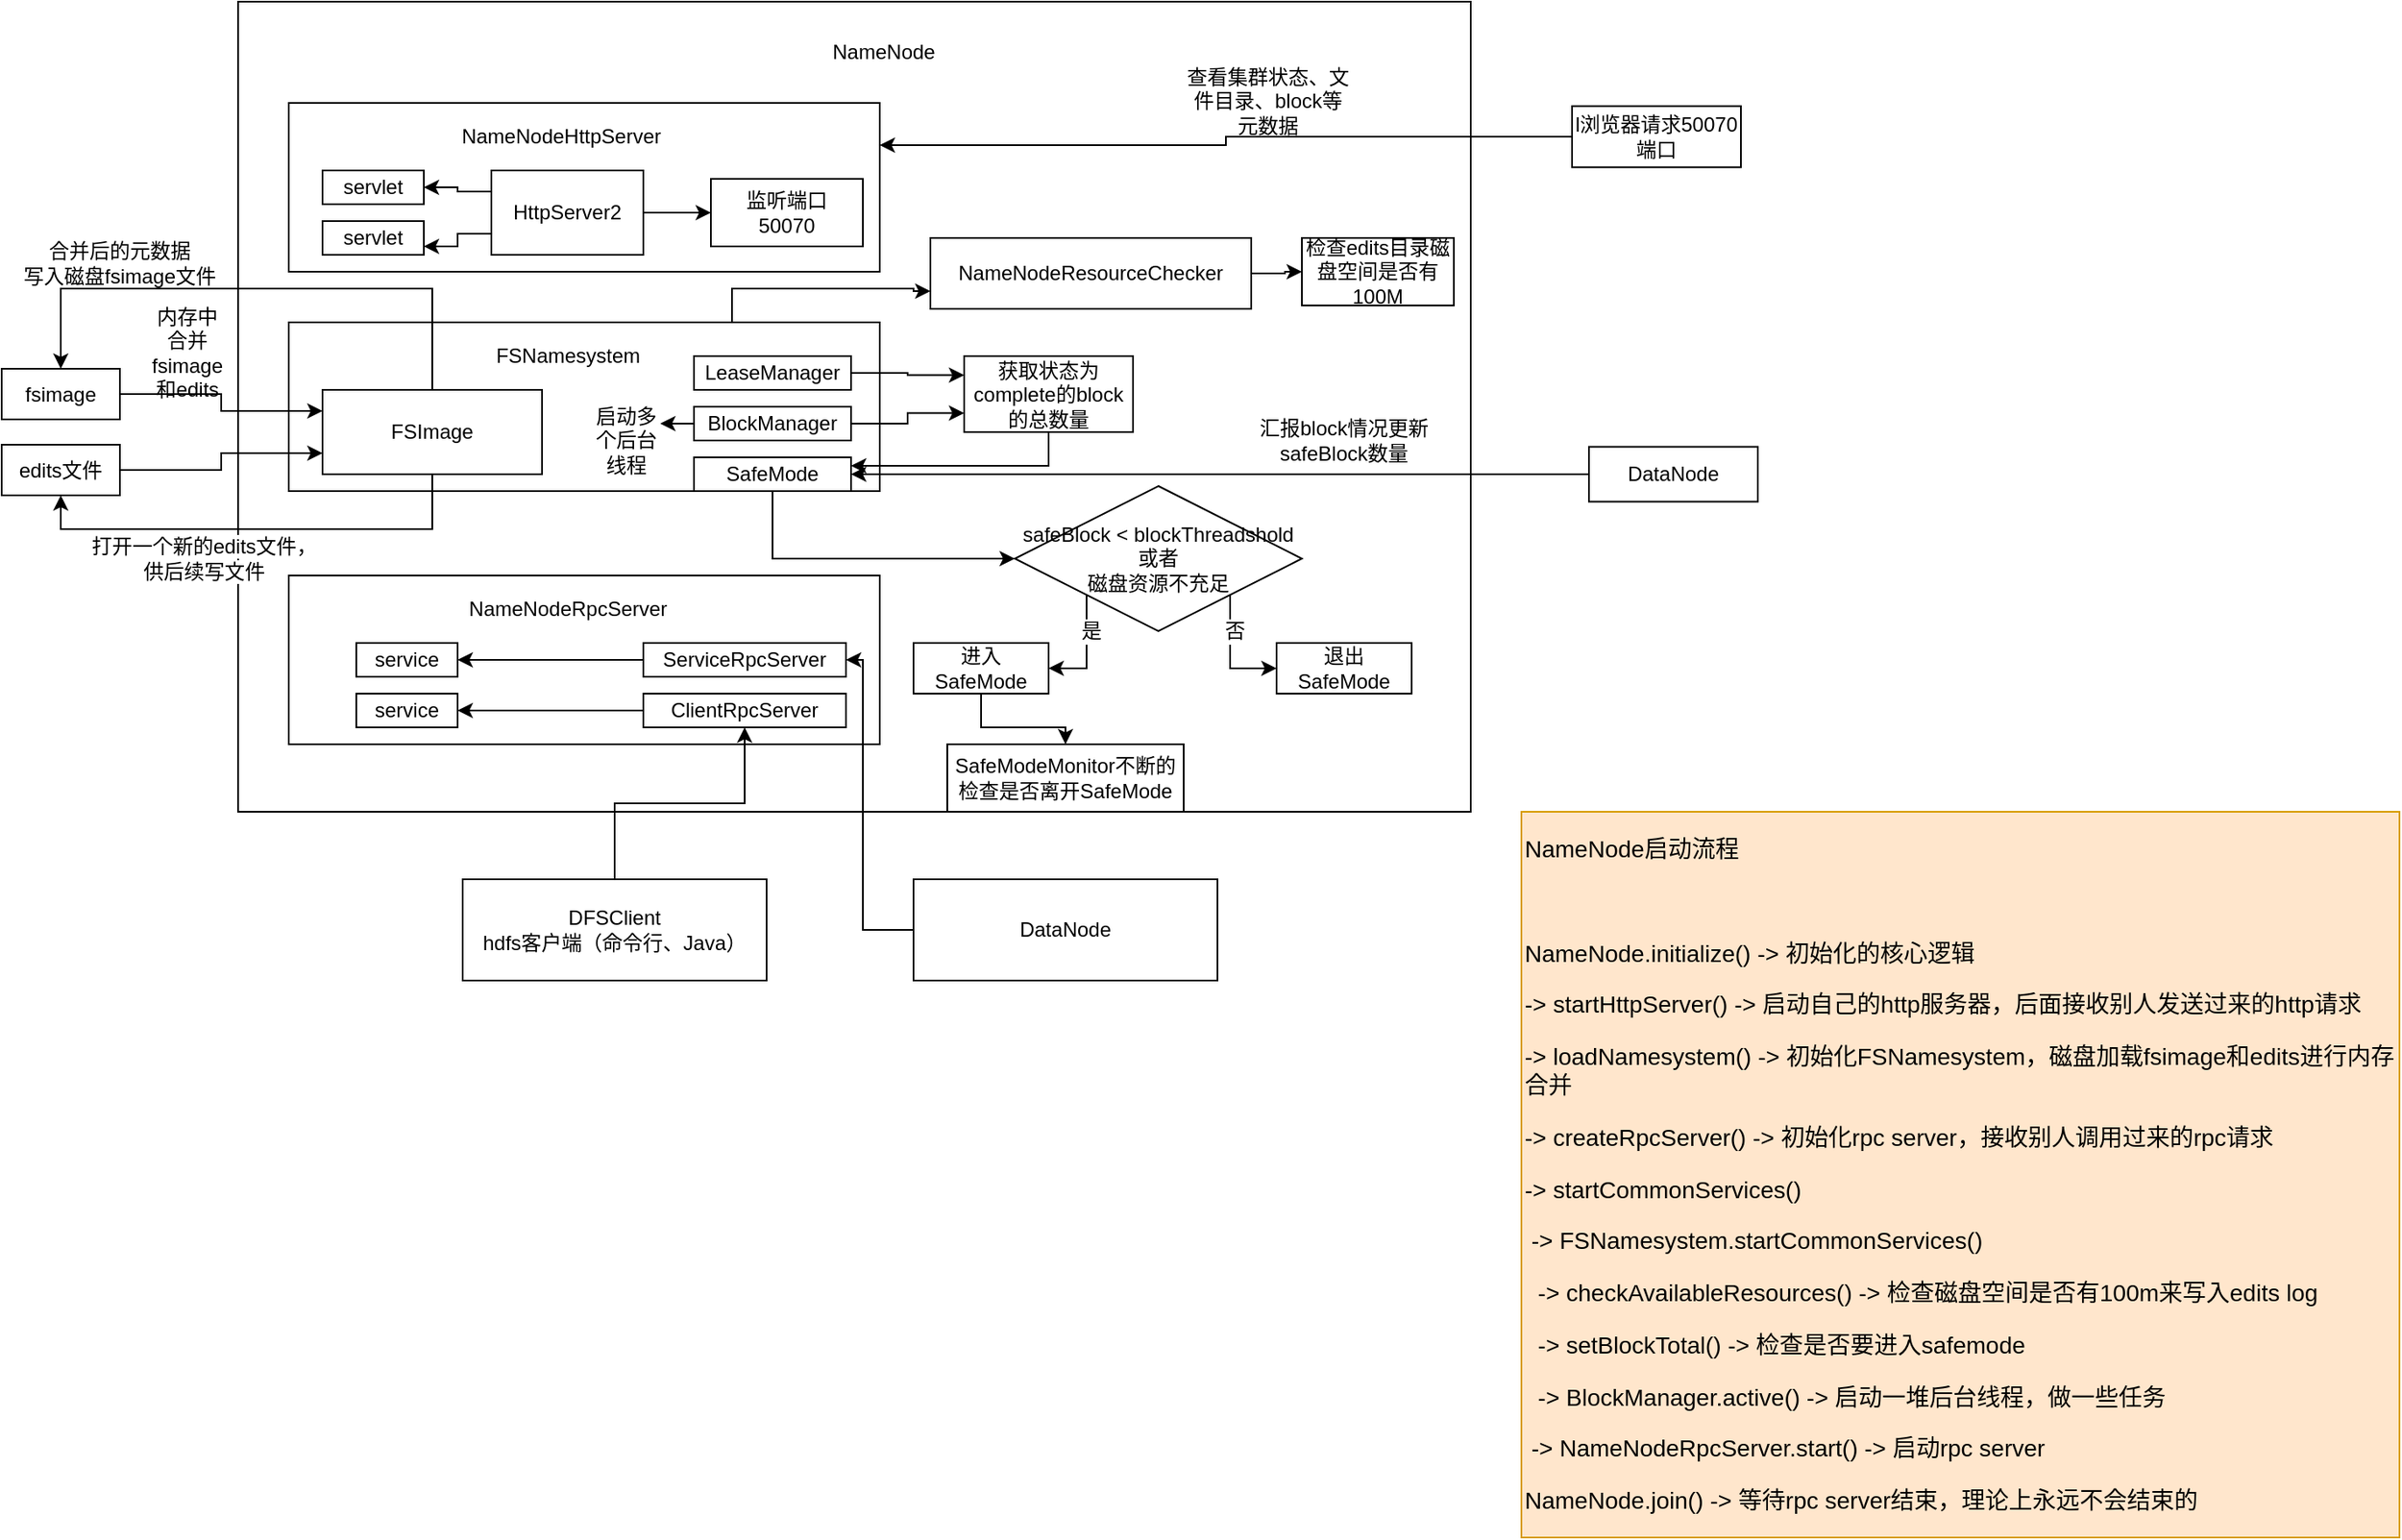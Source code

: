 <mxfile version="12.4.8" type="github">
  <diagram id="5xUPmbE38Lrir8h0bhYE" name="第 1 页">
    <mxGraphModel dx="1422" dy="762" grid="1" gridSize="10" guides="1" tooltips="1" connect="1" arrows="1" fold="1" page="1" pageScale="1" pageWidth="827" pageHeight="1169" math="0" shadow="0">
      <root>
        <mxCell id="0"/>
        <mxCell id="1" parent="0"/>
        <mxCell id="OBPIoWL63oL6TmMBae35-1" value="" style="rounded=0;whiteSpace=wrap;html=1;" vertex="1" parent="1">
          <mxGeometry x="190" y="240" width="730" height="480" as="geometry"/>
        </mxCell>
        <mxCell id="OBPIoWL63oL6TmMBae35-2" value="NameNode" style="text;html=1;strokeColor=none;fillColor=none;align=center;verticalAlign=middle;whiteSpace=wrap;rounded=0;" vertex="1" parent="1">
          <mxGeometry x="530" y="260" width="85" height="20" as="geometry"/>
        </mxCell>
        <mxCell id="OBPIoWL63oL6TmMBae35-3" value="" style="rounded=0;whiteSpace=wrap;html=1;" vertex="1" parent="1">
          <mxGeometry x="220" y="300" width="350" height="100" as="geometry"/>
        </mxCell>
        <mxCell id="OBPIoWL63oL6TmMBae35-4" value="NameNodeHttpServer" style="text;html=1;strokeColor=none;fillColor=none;align=center;verticalAlign=middle;whiteSpace=wrap;rounded=0;" vertex="1" parent="1">
          <mxGeometry x="293" y="300" width="177" height="40" as="geometry"/>
        </mxCell>
        <mxCell id="OBPIoWL63oL6TmMBae35-5" value="servlet" style="rounded=0;whiteSpace=wrap;html=1;" vertex="1" parent="1">
          <mxGeometry x="240" y="340" width="60" height="20" as="geometry"/>
        </mxCell>
        <mxCell id="OBPIoWL63oL6TmMBae35-6" value="servlet" style="rounded=0;whiteSpace=wrap;html=1;" vertex="1" parent="1">
          <mxGeometry x="240" y="370" width="60" height="20" as="geometry"/>
        </mxCell>
        <mxCell id="OBPIoWL63oL6TmMBae35-17" style="edgeStyle=orthogonalEdgeStyle;rounded=0;orthogonalLoop=1;jettySize=auto;html=1;exitX=0;exitY=0.25;exitDx=0;exitDy=0;" edge="1" parent="1" source="OBPIoWL63oL6TmMBae35-9" target="OBPIoWL63oL6TmMBae35-5">
          <mxGeometry relative="1" as="geometry"/>
        </mxCell>
        <mxCell id="OBPIoWL63oL6TmMBae35-19" style="edgeStyle=orthogonalEdgeStyle;rounded=0;orthogonalLoop=1;jettySize=auto;html=1;exitX=0;exitY=0.75;exitDx=0;exitDy=0;entryX=1;entryY=0.75;entryDx=0;entryDy=0;" edge="1" parent="1" source="OBPIoWL63oL6TmMBae35-9" target="OBPIoWL63oL6TmMBae35-6">
          <mxGeometry relative="1" as="geometry"/>
        </mxCell>
        <mxCell id="OBPIoWL63oL6TmMBae35-20" style="edgeStyle=orthogonalEdgeStyle;rounded=0;orthogonalLoop=1;jettySize=auto;html=1;exitX=1;exitY=0.5;exitDx=0;exitDy=0;entryX=0;entryY=0.5;entryDx=0;entryDy=0;" edge="1" parent="1" source="OBPIoWL63oL6TmMBae35-9" target="OBPIoWL63oL6TmMBae35-10">
          <mxGeometry relative="1" as="geometry"/>
        </mxCell>
        <mxCell id="OBPIoWL63oL6TmMBae35-9" value="HttpServer2" style="rounded=0;whiteSpace=wrap;html=1;" vertex="1" parent="1">
          <mxGeometry x="340" y="340" width="90" height="50" as="geometry"/>
        </mxCell>
        <mxCell id="OBPIoWL63oL6TmMBae35-10" value="监听端口&lt;br&gt;50070" style="rounded=0;whiteSpace=wrap;html=1;" vertex="1" parent="1">
          <mxGeometry x="470" y="345" width="90" height="40" as="geometry"/>
        </mxCell>
        <mxCell id="OBPIoWL63oL6TmMBae35-58" style="edgeStyle=orthogonalEdgeStyle;rounded=0;orthogonalLoop=1;jettySize=auto;html=1;exitX=0.75;exitY=0;exitDx=0;exitDy=0;entryX=0;entryY=0.75;entryDx=0;entryDy=0;" edge="1" parent="1" source="OBPIoWL63oL6TmMBae35-23" target="OBPIoWL63oL6TmMBae35-56">
          <mxGeometry relative="1" as="geometry"/>
        </mxCell>
        <mxCell id="OBPIoWL63oL6TmMBae35-23" value="" style="rounded=0;whiteSpace=wrap;html=1;" vertex="1" parent="1">
          <mxGeometry x="220" y="430" width="350" height="100" as="geometry"/>
        </mxCell>
        <mxCell id="OBPIoWL63oL6TmMBae35-24" value="FSNamesystem" style="text;html=1;strokeColor=none;fillColor=none;align=center;verticalAlign=middle;whiteSpace=wrap;rounded=0;" vertex="1" parent="1">
          <mxGeometry x="296.5" y="430" width="177" height="40" as="geometry"/>
        </mxCell>
        <mxCell id="OBPIoWL63oL6TmMBae35-37" style="edgeStyle=orthogonalEdgeStyle;rounded=0;orthogonalLoop=1;jettySize=auto;html=1;exitX=0.5;exitY=1;exitDx=0;exitDy=0;entryX=0.5;entryY=1;entryDx=0;entryDy=0;" edge="1" parent="1" source="OBPIoWL63oL6TmMBae35-25" target="OBPIoWL63oL6TmMBae35-33">
          <mxGeometry relative="1" as="geometry"/>
        </mxCell>
        <mxCell id="OBPIoWL63oL6TmMBae35-40" style="edgeStyle=orthogonalEdgeStyle;rounded=0;orthogonalLoop=1;jettySize=auto;html=1;exitX=0.5;exitY=0;exitDx=0;exitDy=0;entryX=0.5;entryY=0;entryDx=0;entryDy=0;" edge="1" parent="1" source="OBPIoWL63oL6TmMBae35-25" target="OBPIoWL63oL6TmMBae35-32">
          <mxGeometry relative="1" as="geometry">
            <Array as="points">
              <mxPoint x="305" y="410"/>
              <mxPoint x="85" y="410"/>
            </Array>
          </mxGeometry>
        </mxCell>
        <mxCell id="OBPIoWL63oL6TmMBae35-25" value="FSImage" style="rounded=0;whiteSpace=wrap;html=1;" vertex="1" parent="1">
          <mxGeometry x="240" y="470" width="130" height="50" as="geometry"/>
        </mxCell>
        <mxCell id="OBPIoWL63oL6TmMBae35-62" style="edgeStyle=orthogonalEdgeStyle;rounded=0;orthogonalLoop=1;jettySize=auto;html=1;entryX=0;entryY=0.25;entryDx=0;entryDy=0;" edge="1" parent="1" source="OBPIoWL63oL6TmMBae35-26" target="OBPIoWL63oL6TmMBae35-61">
          <mxGeometry relative="1" as="geometry"/>
        </mxCell>
        <mxCell id="OBPIoWL63oL6TmMBae35-26" value="LeaseManager" style="rounded=0;whiteSpace=wrap;html=1;" vertex="1" parent="1">
          <mxGeometry x="460" y="450" width="93" height="20" as="geometry"/>
        </mxCell>
        <mxCell id="OBPIoWL63oL6TmMBae35-31" style="edgeStyle=orthogonalEdgeStyle;rounded=0;orthogonalLoop=1;jettySize=auto;html=1;exitX=0;exitY=0.5;exitDx=0;exitDy=0;entryX=1;entryY=0;entryDx=0;entryDy=0;" edge="1" parent="1" source="OBPIoWL63oL6TmMBae35-27" target="OBPIoWL63oL6TmMBae35-30">
          <mxGeometry relative="1" as="geometry"/>
        </mxCell>
        <mxCell id="OBPIoWL63oL6TmMBae35-63" style="edgeStyle=orthogonalEdgeStyle;rounded=0;orthogonalLoop=1;jettySize=auto;html=1;entryX=0;entryY=0.75;entryDx=0;entryDy=0;" edge="1" parent="1" source="OBPIoWL63oL6TmMBae35-27" target="OBPIoWL63oL6TmMBae35-61">
          <mxGeometry relative="1" as="geometry"/>
        </mxCell>
        <mxCell id="OBPIoWL63oL6TmMBae35-27" value="BlockManager" style="rounded=0;whiteSpace=wrap;html=1;" vertex="1" parent="1">
          <mxGeometry x="460" y="480" width="93" height="20" as="geometry"/>
        </mxCell>
        <mxCell id="OBPIoWL63oL6TmMBae35-70" style="edgeStyle=orthogonalEdgeStyle;rounded=0;orthogonalLoop=1;jettySize=auto;html=1;exitX=0.5;exitY=1;exitDx=0;exitDy=0;entryX=0;entryY=0.5;entryDx=0;entryDy=0;" edge="1" parent="1" source="OBPIoWL63oL6TmMBae35-28" target="OBPIoWL63oL6TmMBae35-69">
          <mxGeometry relative="1" as="geometry"/>
        </mxCell>
        <mxCell id="OBPIoWL63oL6TmMBae35-28" value="SafeMode" style="rounded=0;whiteSpace=wrap;html=1;" vertex="1" parent="1">
          <mxGeometry x="460" y="510" width="93" height="20" as="geometry"/>
        </mxCell>
        <mxCell id="OBPIoWL63oL6TmMBae35-30" value="启动多个后台线程" style="text;html=1;strokeColor=none;fillColor=none;align=center;verticalAlign=middle;whiteSpace=wrap;rounded=0;" vertex="1" parent="1">
          <mxGeometry x="400" y="490" width="40" height="20" as="geometry"/>
        </mxCell>
        <mxCell id="OBPIoWL63oL6TmMBae35-34" style="edgeStyle=orthogonalEdgeStyle;rounded=0;orthogonalLoop=1;jettySize=auto;html=1;entryX=0;entryY=0.25;entryDx=0;entryDy=0;" edge="1" parent="1" source="OBPIoWL63oL6TmMBae35-32" target="OBPIoWL63oL6TmMBae35-25">
          <mxGeometry relative="1" as="geometry"/>
        </mxCell>
        <mxCell id="OBPIoWL63oL6TmMBae35-32" value="fsimage" style="rounded=0;whiteSpace=wrap;html=1;" vertex="1" parent="1">
          <mxGeometry x="50" y="457.5" width="70" height="30" as="geometry"/>
        </mxCell>
        <mxCell id="OBPIoWL63oL6TmMBae35-35" style="edgeStyle=orthogonalEdgeStyle;rounded=0;orthogonalLoop=1;jettySize=auto;html=1;entryX=0;entryY=0.75;entryDx=0;entryDy=0;" edge="1" parent="1" source="OBPIoWL63oL6TmMBae35-33" target="OBPIoWL63oL6TmMBae35-25">
          <mxGeometry relative="1" as="geometry"/>
        </mxCell>
        <mxCell id="OBPIoWL63oL6TmMBae35-33" value="edits文件" style="rounded=0;whiteSpace=wrap;html=1;" vertex="1" parent="1">
          <mxGeometry x="50" y="502.5" width="70" height="30" as="geometry"/>
        </mxCell>
        <mxCell id="OBPIoWL63oL6TmMBae35-36" value="内存中合并fsimage和edits" style="text;html=1;strokeColor=none;fillColor=none;align=center;verticalAlign=middle;whiteSpace=wrap;rounded=0;" vertex="1" parent="1">
          <mxGeometry x="140" y="437.5" width="40" height="20" as="geometry"/>
        </mxCell>
        <mxCell id="OBPIoWL63oL6TmMBae35-39" value="&lt;span style=&quot;white-space: nowrap ; background-color: rgb(255 , 255 , 255)&quot;&gt;打开一个新的edits文件，&lt;/span&gt;&lt;br style=&quot;white-space: nowrap&quot;&gt;&lt;span style=&quot;white-space: nowrap ; background-color: rgb(255 , 255 , 255)&quot;&gt;供后续写文件&lt;/span&gt;" style="text;html=1;strokeColor=none;fillColor=none;align=center;verticalAlign=middle;whiteSpace=wrap;rounded=0;" vertex="1" parent="1">
          <mxGeometry x="150" y="560" width="40" height="20" as="geometry"/>
        </mxCell>
        <mxCell id="OBPIoWL63oL6TmMBae35-41" value="合并后的元数据&lt;br&gt;写入磁盘fsimage文件" style="text;html=1;strokeColor=none;fillColor=none;align=center;verticalAlign=middle;whiteSpace=wrap;rounded=0;" vertex="1" parent="1">
          <mxGeometry x="50" y="380" width="140" height="30" as="geometry"/>
        </mxCell>
        <mxCell id="OBPIoWL63oL6TmMBae35-42" value="" style="rounded=0;whiteSpace=wrap;html=1;" vertex="1" parent="1">
          <mxGeometry x="220" y="580" width="350" height="100" as="geometry"/>
        </mxCell>
        <mxCell id="OBPIoWL63oL6TmMBae35-43" value="NameNodeRpcServer" style="text;html=1;strokeColor=none;fillColor=none;align=center;verticalAlign=middle;whiteSpace=wrap;rounded=0;" vertex="1" parent="1">
          <mxGeometry x="296.5" y="580" width="177" height="40" as="geometry"/>
        </mxCell>
        <mxCell id="OBPIoWL63oL6TmMBae35-44" value="service" style="rounded=0;whiteSpace=wrap;html=1;" vertex="1" parent="1">
          <mxGeometry x="260" y="620" width="60" height="20" as="geometry"/>
        </mxCell>
        <mxCell id="OBPIoWL63oL6TmMBae35-45" value="service" style="rounded=0;whiteSpace=wrap;html=1;" vertex="1" parent="1">
          <mxGeometry x="260" y="650" width="60" height="20" as="geometry"/>
        </mxCell>
        <mxCell id="OBPIoWL63oL6TmMBae35-50" style="edgeStyle=orthogonalEdgeStyle;rounded=0;orthogonalLoop=1;jettySize=auto;html=1;entryX=1;entryY=0.5;entryDx=0;entryDy=0;" edge="1" parent="1" source="OBPIoWL63oL6TmMBae35-46" target="OBPIoWL63oL6TmMBae35-44">
          <mxGeometry relative="1" as="geometry"/>
        </mxCell>
        <mxCell id="OBPIoWL63oL6TmMBae35-46" value="ServiceRpcServer" style="rounded=0;whiteSpace=wrap;html=1;" vertex="1" parent="1">
          <mxGeometry x="430" y="620" width="120" height="20" as="geometry"/>
        </mxCell>
        <mxCell id="OBPIoWL63oL6TmMBae35-51" style="edgeStyle=orthogonalEdgeStyle;rounded=0;orthogonalLoop=1;jettySize=auto;html=1;entryX=1;entryY=0.5;entryDx=0;entryDy=0;" edge="1" parent="1" source="OBPIoWL63oL6TmMBae35-47" target="OBPIoWL63oL6TmMBae35-45">
          <mxGeometry relative="1" as="geometry"/>
        </mxCell>
        <mxCell id="OBPIoWL63oL6TmMBae35-47" value="ClientRpcServer" style="rounded=0;whiteSpace=wrap;html=1;" vertex="1" parent="1">
          <mxGeometry x="430" y="650" width="120" height="20" as="geometry"/>
        </mxCell>
        <mxCell id="OBPIoWL63oL6TmMBae35-54" style="edgeStyle=orthogonalEdgeStyle;rounded=0;orthogonalLoop=1;jettySize=auto;html=1;entryX=0.5;entryY=1;entryDx=0;entryDy=0;" edge="1" parent="1" source="OBPIoWL63oL6TmMBae35-52" target="OBPIoWL63oL6TmMBae35-47">
          <mxGeometry relative="1" as="geometry"/>
        </mxCell>
        <mxCell id="OBPIoWL63oL6TmMBae35-52" value="DFSClient&lt;br&gt;hdfs客户端（命令行、Java）" style="rounded=0;whiteSpace=wrap;html=1;" vertex="1" parent="1">
          <mxGeometry x="323" y="760" width="180" height="60" as="geometry"/>
        </mxCell>
        <mxCell id="OBPIoWL63oL6TmMBae35-55" style="edgeStyle=orthogonalEdgeStyle;rounded=0;orthogonalLoop=1;jettySize=auto;html=1;entryX=1;entryY=0.5;entryDx=0;entryDy=0;" edge="1" parent="1" source="OBPIoWL63oL6TmMBae35-53" target="OBPIoWL63oL6TmMBae35-46">
          <mxGeometry relative="1" as="geometry">
            <Array as="points">
              <mxPoint x="560" y="790"/>
              <mxPoint x="560" y="630"/>
            </Array>
          </mxGeometry>
        </mxCell>
        <mxCell id="OBPIoWL63oL6TmMBae35-53" value="DataNode" style="rounded=0;whiteSpace=wrap;html=1;" vertex="1" parent="1">
          <mxGeometry x="590" y="760" width="180" height="60" as="geometry"/>
        </mxCell>
        <mxCell id="OBPIoWL63oL6TmMBae35-60" style="edgeStyle=orthogonalEdgeStyle;rounded=0;orthogonalLoop=1;jettySize=auto;html=1;entryX=0;entryY=0.5;entryDx=0;entryDy=0;" edge="1" parent="1" source="OBPIoWL63oL6TmMBae35-56" target="OBPIoWL63oL6TmMBae35-59">
          <mxGeometry relative="1" as="geometry"/>
        </mxCell>
        <mxCell id="OBPIoWL63oL6TmMBae35-56" value="NameNodeResourceChecker" style="rounded=0;whiteSpace=wrap;html=1;" vertex="1" parent="1">
          <mxGeometry x="600" y="380" width="190" height="42" as="geometry"/>
        </mxCell>
        <mxCell id="OBPIoWL63oL6TmMBae35-59" value="检查edits目录磁盘空间是否有100M" style="rounded=0;whiteSpace=wrap;html=1;" vertex="1" parent="1">
          <mxGeometry x="820" y="380" width="90" height="40" as="geometry"/>
        </mxCell>
        <mxCell id="OBPIoWL63oL6TmMBae35-65" style="edgeStyle=orthogonalEdgeStyle;rounded=0;orthogonalLoop=1;jettySize=auto;html=1;entryX=1;entryY=0.25;entryDx=0;entryDy=0;" edge="1" parent="1" source="OBPIoWL63oL6TmMBae35-61" target="OBPIoWL63oL6TmMBae35-28">
          <mxGeometry relative="1" as="geometry">
            <Array as="points">
              <mxPoint x="670" y="515"/>
            </Array>
          </mxGeometry>
        </mxCell>
        <mxCell id="OBPIoWL63oL6TmMBae35-61" value="获取状态为complete的block的总数量" style="rounded=0;whiteSpace=wrap;html=1;" vertex="1" parent="1">
          <mxGeometry x="620" y="450" width="100" height="45" as="geometry"/>
        </mxCell>
        <mxCell id="OBPIoWL63oL6TmMBae35-67" style="edgeStyle=orthogonalEdgeStyle;rounded=0;orthogonalLoop=1;jettySize=auto;html=1;entryX=1;entryY=0.5;entryDx=0;entryDy=0;" edge="1" parent="1" source="OBPIoWL63oL6TmMBae35-66" target="OBPIoWL63oL6TmMBae35-28">
          <mxGeometry relative="1" as="geometry"/>
        </mxCell>
        <mxCell id="OBPIoWL63oL6TmMBae35-66" value="DataNode" style="rounded=0;whiteSpace=wrap;html=1;" vertex="1" parent="1">
          <mxGeometry x="990" y="503.75" width="100" height="32.5" as="geometry"/>
        </mxCell>
        <mxCell id="OBPIoWL63oL6TmMBae35-68" value="汇报block情况更新safeBlock数量" style="text;html=1;strokeColor=none;fillColor=none;align=center;verticalAlign=middle;whiteSpace=wrap;rounded=0;" vertex="1" parent="1">
          <mxGeometry x="790" y="480" width="110" height="40" as="geometry"/>
        </mxCell>
        <mxCell id="OBPIoWL63oL6TmMBae35-73" style="edgeStyle=orthogonalEdgeStyle;rounded=0;orthogonalLoop=1;jettySize=auto;html=1;exitX=0;exitY=1;exitDx=0;exitDy=0;entryX=1;entryY=0.5;entryDx=0;entryDy=0;" edge="1" parent="1" source="OBPIoWL63oL6TmMBae35-69" target="OBPIoWL63oL6TmMBae35-71">
          <mxGeometry relative="1" as="geometry"/>
        </mxCell>
        <mxCell id="OBPIoWL63oL6TmMBae35-77" value="是" style="text;html=1;align=center;verticalAlign=middle;resizable=0;points=[];labelBackgroundColor=#ffffff;" vertex="1" connectable="0" parent="OBPIoWL63oL6TmMBae35-73">
          <mxGeometry x="-0.061" relative="1" as="geometry">
            <mxPoint x="2" y="-10" as="offset"/>
          </mxGeometry>
        </mxCell>
        <mxCell id="OBPIoWL63oL6TmMBae35-76" style="edgeStyle=orthogonalEdgeStyle;rounded=0;orthogonalLoop=1;jettySize=auto;html=1;exitX=1;exitY=1;exitDx=0;exitDy=0;entryX=0;entryY=0.5;entryDx=0;entryDy=0;" edge="1" parent="1" source="OBPIoWL63oL6TmMBae35-69" target="OBPIoWL63oL6TmMBae35-74">
          <mxGeometry relative="1" as="geometry"/>
        </mxCell>
        <mxCell id="OBPIoWL63oL6TmMBae35-78" value="否" style="text;html=1;align=center;verticalAlign=middle;resizable=0;points=[];labelBackgroundColor=#ffffff;" vertex="1" connectable="0" parent="OBPIoWL63oL6TmMBae35-76">
          <mxGeometry x="-0.086" y="2" relative="1" as="geometry">
            <mxPoint y="-11" as="offset"/>
          </mxGeometry>
        </mxCell>
        <mxCell id="OBPIoWL63oL6TmMBae35-69" value="safeBlock &amp;lt; blockThreadshold&lt;br&gt;或者&lt;br&gt;磁盘资源不充足" style="rhombus;whiteSpace=wrap;html=1;" vertex="1" parent="1">
          <mxGeometry x="650" y="527" width="170" height="86" as="geometry"/>
        </mxCell>
        <mxCell id="OBPIoWL63oL6TmMBae35-80" style="edgeStyle=orthogonalEdgeStyle;rounded=0;orthogonalLoop=1;jettySize=auto;html=1;exitX=0.5;exitY=1;exitDx=0;exitDy=0;" edge="1" parent="1" source="OBPIoWL63oL6TmMBae35-71" target="OBPIoWL63oL6TmMBae35-79">
          <mxGeometry relative="1" as="geometry"/>
        </mxCell>
        <mxCell id="OBPIoWL63oL6TmMBae35-71" value="进入SafeMode" style="rounded=0;whiteSpace=wrap;html=1;" vertex="1" parent="1">
          <mxGeometry x="590" y="620" width="80" height="30" as="geometry"/>
        </mxCell>
        <mxCell id="OBPIoWL63oL6TmMBae35-74" value="退出SafeMode" style="rounded=0;whiteSpace=wrap;html=1;" vertex="1" parent="1">
          <mxGeometry x="805" y="620" width="80" height="30" as="geometry"/>
        </mxCell>
        <mxCell id="OBPIoWL63oL6TmMBae35-79" value="SafeModeMonitor不断的检查是否离开SafeMode" style="rounded=0;whiteSpace=wrap;html=1;" vertex="1" parent="1">
          <mxGeometry x="610" y="680" width="140" height="40" as="geometry"/>
        </mxCell>
        <mxCell id="OBPIoWL63oL6TmMBae35-83" style="edgeStyle=orthogonalEdgeStyle;rounded=0;orthogonalLoop=1;jettySize=auto;html=1;entryX=1;entryY=0.25;entryDx=0;entryDy=0;" edge="1" parent="1" source="OBPIoWL63oL6TmMBae35-81" target="OBPIoWL63oL6TmMBae35-3">
          <mxGeometry relative="1" as="geometry"/>
        </mxCell>
        <mxCell id="OBPIoWL63oL6TmMBae35-81" value="l浏览器请求50070端口" style="rounded=0;whiteSpace=wrap;html=1;" vertex="1" parent="1">
          <mxGeometry x="980" y="301.88" width="100" height="36.25" as="geometry"/>
        </mxCell>
        <mxCell id="OBPIoWL63oL6TmMBae35-84" value="查看集群状态、文件目录、block等元数据" style="text;html=1;strokeColor=none;fillColor=none;align=center;verticalAlign=middle;whiteSpace=wrap;rounded=0;" vertex="1" parent="1">
          <mxGeometry x="750" y="280" width="100" height="38" as="geometry"/>
        </mxCell>
        <mxCell id="OBPIoWL63oL6TmMBae35-85" value="&lt;p class=&quot;MsoNormal&quot; style=&quot;font-size: 14px&quot;&gt;&lt;font style=&quot;font-size: 14px&quot;&gt;NameNode启动流程&lt;/font&gt;&lt;/p&gt;&lt;p class=&quot;MsoNormal&quot; style=&quot;font-size: 14px&quot;&gt;&lt;font style=&quot;font-size: 14px&quot;&gt;&lt;br&gt;&lt;/font&gt;&lt;/p&gt;&lt;p class=&quot;MsoNormal&quot; style=&quot;font-size: 14px&quot;&gt;&lt;font style=&quot;font-size: 14px&quot;&gt;NameNode.initialize() -&amp;gt; 初始化的核心逻辑&lt;/font&gt;&lt;/p&gt;&lt;p class=&quot;MsoNormal&quot; style=&quot;font-size: 14px&quot;&gt;&lt;font style=&quot;font-size: 14px&quot;&gt;-&amp;gt; startHttpServer() -&amp;gt; 启动自己的http服务器，后面接收别人发送过来的http请求&lt;/font&gt;&lt;/p&gt;&lt;p class=&quot;MsoNormal&quot; style=&quot;font-size: 14px&quot;&gt;&lt;font style=&quot;font-size: 14px&quot;&gt;-&amp;gt; loadNamesystem() -&amp;gt; 初始化FSNamesystem，磁盘加载fsimage和edits进行内存合并&lt;/font&gt;&lt;/p&gt;&lt;p class=&quot;MsoNormal&quot; style=&quot;font-size: 14px&quot;&gt;&lt;font style=&quot;font-size: 14px&quot;&gt;-&amp;gt; createRpcServer() -&amp;gt; 初始化rpc server，接收别人调用过来的rpc请求&lt;/font&gt;&lt;/p&gt;&lt;p class=&quot;MsoNormal&quot; style=&quot;font-size: 14px&quot;&gt;&lt;font style=&quot;font-size: 14px&quot;&gt;-&amp;gt; startCommonServices()&lt;/font&gt;&lt;/p&gt;&lt;p class=&quot;MsoNormal&quot; style=&quot;font-size: 14px&quot;&gt;&lt;font style=&quot;font-size: 14px&quot;&gt;&lt;span style=&quot;white-space: pre&quot;&gt;	&lt;/span&gt;-&amp;gt; FSNamesystem.startCommonServices()&lt;/font&gt;&lt;/p&gt;&lt;p class=&quot;MsoNormal&quot; style=&quot;font-size: 14px&quot;&gt;&lt;font style=&quot;font-size: 14px&quot;&gt;&lt;span style=&quot;white-space: pre&quot;&gt;		&lt;/span&gt;-&amp;gt; checkAvailableResources() -&amp;gt; 检查磁盘空间是否有100m来写入edits log&lt;/font&gt;&lt;/p&gt;&lt;p class=&quot;MsoNormal&quot; style=&quot;font-size: 14px&quot;&gt;&lt;font style=&quot;font-size: 14px&quot;&gt;&lt;span style=&quot;white-space: pre&quot;&gt;		&lt;/span&gt;-&amp;gt; setBlockTotal() -&amp;gt; 检查是否要进入safemode&lt;/font&gt;&lt;/p&gt;&lt;p class=&quot;MsoNormal&quot; style=&quot;font-size: 14px&quot;&gt;&lt;font style=&quot;font-size: 14px&quot;&gt;&lt;span style=&quot;white-space: pre&quot;&gt;		&lt;/span&gt;-&amp;gt; BlockManager.active() -&amp;gt; 启动一堆后台线程，做一些任务&lt;/font&gt;&lt;/p&gt;&lt;p class=&quot;MsoNormal&quot; style=&quot;font-size: 14px&quot;&gt;&lt;font style=&quot;font-size: 14px&quot;&gt;&lt;span style=&quot;white-space: pre&quot;&gt;	&lt;/span&gt;-&amp;gt; NameNodeRpcServer.start() -&amp;gt; 启动rpc server&lt;/font&gt;&lt;/p&gt;&lt;p class=&quot;MsoNormal&quot; style=&quot;font-size: 14px&quot;&gt;&lt;font style=&quot;font-size: 14px&quot;&gt;NameNode.join() -&amp;gt; 等待rpc server结束，理论上永远不会结束的&lt;/font&gt;&lt;/p&gt;" style="text;html=1;strokeColor=#d79b00;fillColor=#ffe6cc;align=left;verticalAlign=middle;whiteSpace=wrap;rounded=0;" vertex="1" parent="1">
          <mxGeometry x="950" y="720" width="520" height="430" as="geometry"/>
        </mxCell>
      </root>
    </mxGraphModel>
  </diagram>
</mxfile>
